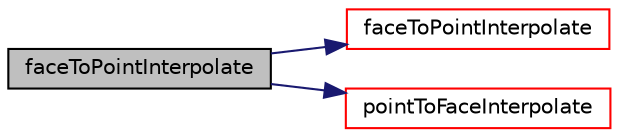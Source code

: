 digraph "faceToPointInterpolate"
{
  bgcolor="transparent";
  edge [fontname="Helvetica",fontsize="10",labelfontname="Helvetica",labelfontsize="10"];
  node [fontname="Helvetica",fontsize="10",shape=record];
  rankdir="LR";
  Node1 [label="faceToPointInterpolate",height=0.2,width=0.4,color="black", fillcolor="grey75", style="filled", fontcolor="black"];
  Node1 -> Node2 [color="midnightblue",fontsize="10",style="solid",fontname="Helvetica"];
  Node2 [label="faceToPointInterpolate",height=0.2,width=0.4,color="red",URL="$a02011.html#a1860db67b520c806c3c2e6c3d8269dd8",tooltip="Interpolate from faces to points. "];
  Node1 -> Node3 [color="midnightblue",fontsize="10",style="solid",fontname="Helvetica"];
  Node3 [label="pointToFaceInterpolate",height=0.2,width=0.4,color="red",URL="$a02011.html#a96be3ec8b37fa6354235bb19abf0856f",tooltip="Interpolate from points to faces. "];
}
